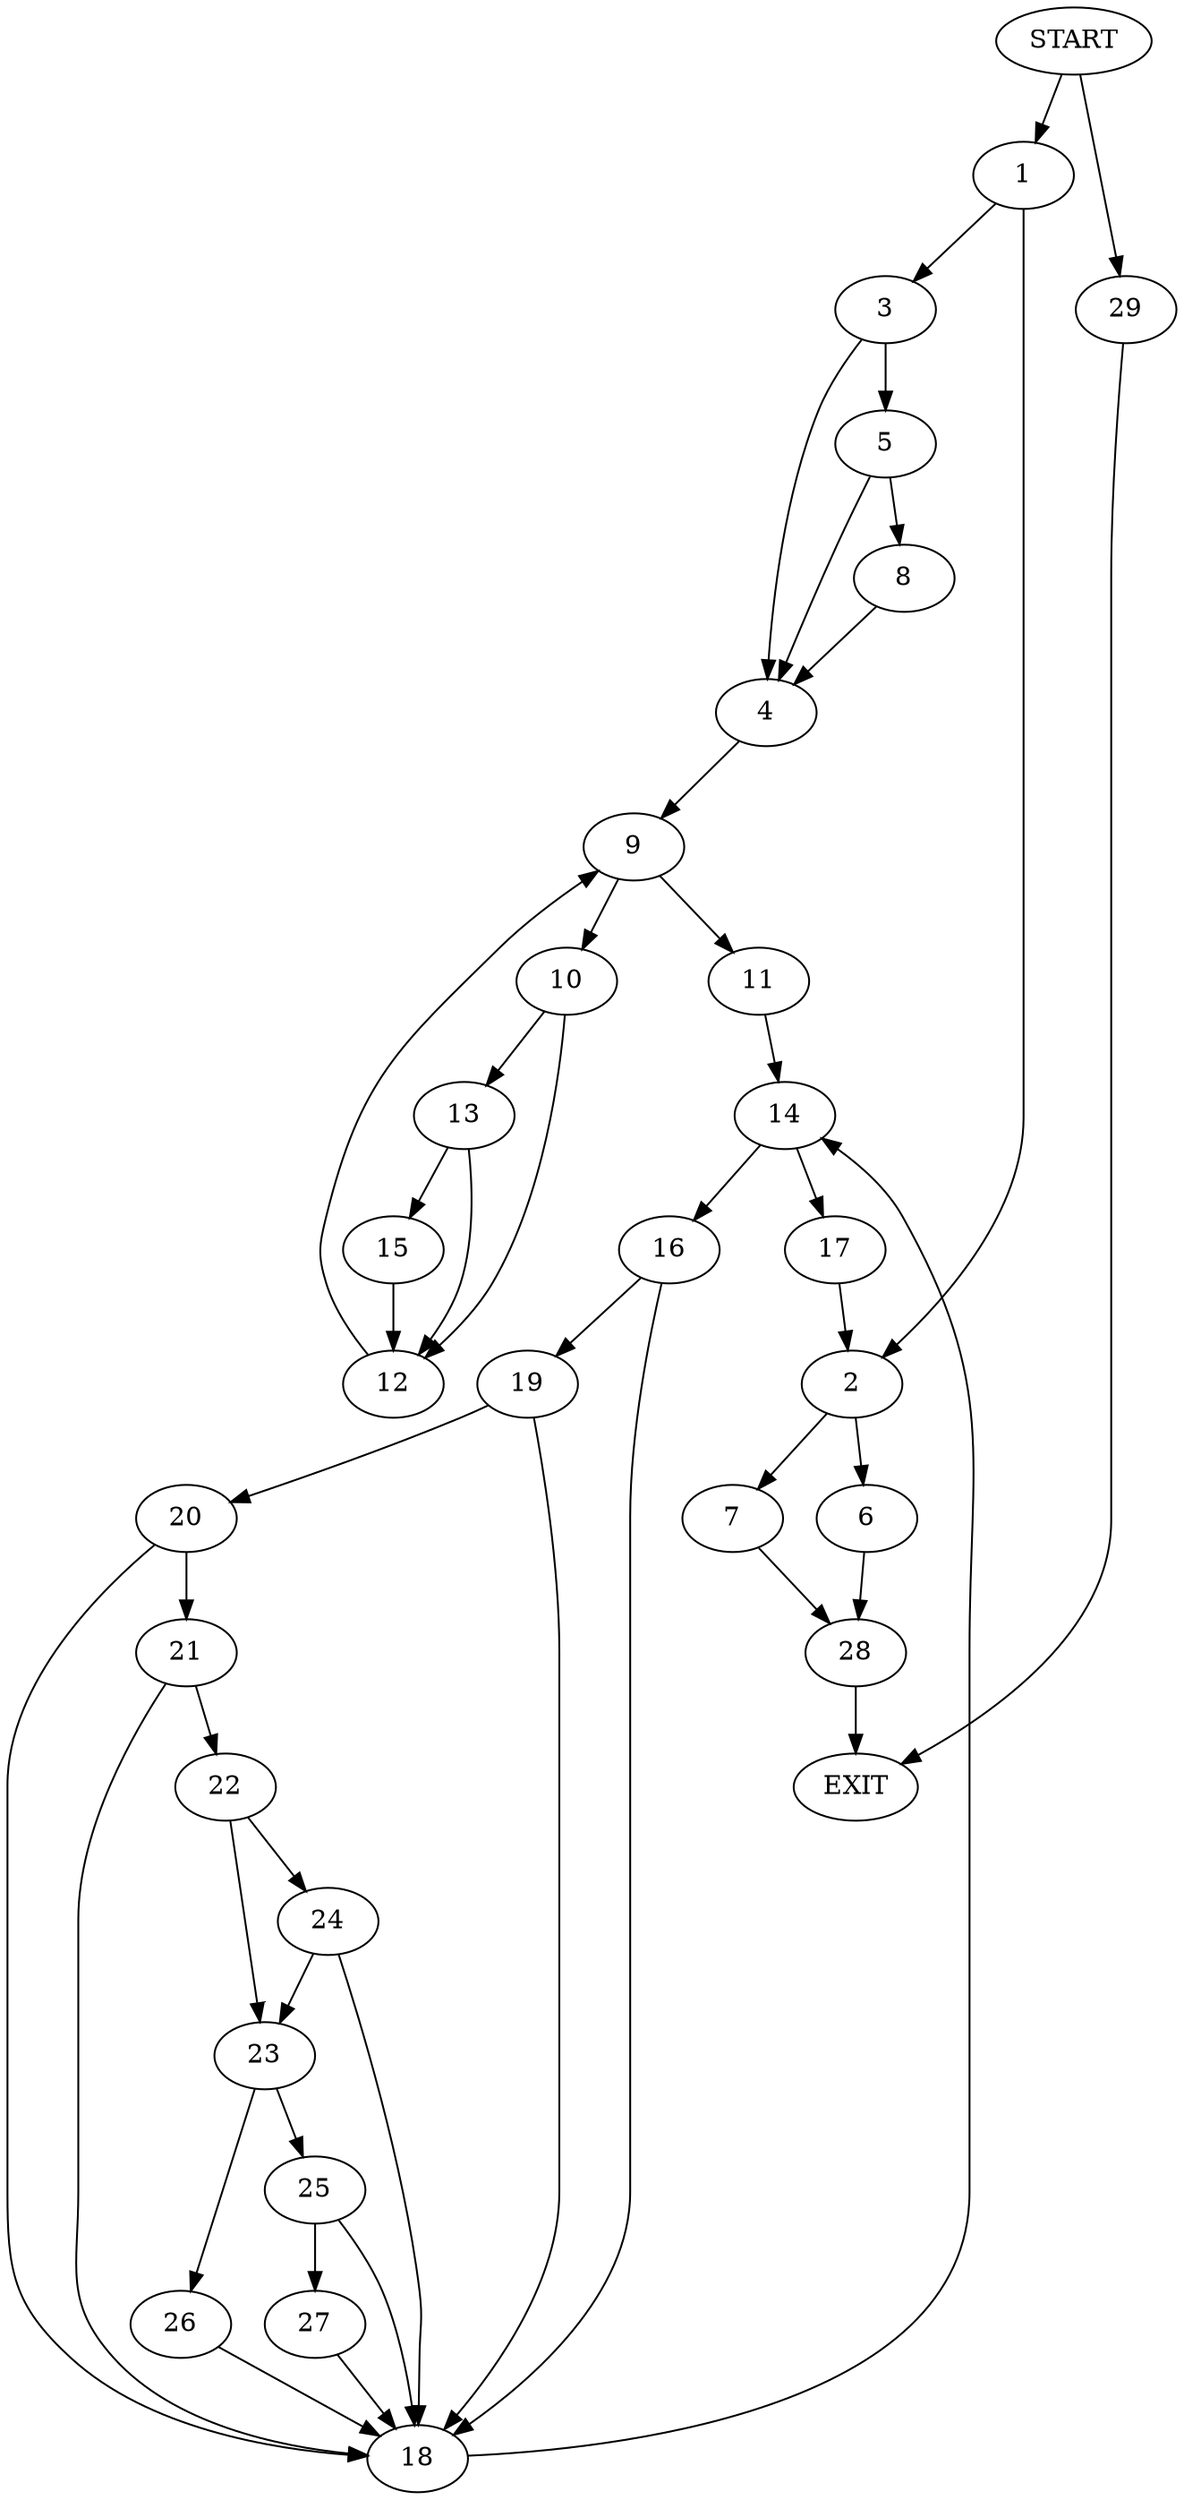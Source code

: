 digraph {
0 [label="START"]
30 [label="EXIT"]
0 -> 1
1 -> 2
1 -> 3
3 -> 4
3 -> 5
2 -> 6
2 -> 7
5 -> 4
5 -> 8
4 -> 9
8 -> 4
9 -> 10
9 -> 11
10 -> 12
10 -> 13
11 -> 14
12 -> 9
13 -> 15
13 -> 12
15 -> 12
14 -> 16
14 -> 17
17 -> 2
16 -> 18
16 -> 19
18 -> 14
19 -> 18
19 -> 20
20 -> 18
20 -> 21
21 -> 18
21 -> 22
22 -> 23
22 -> 24
23 -> 25
23 -> 26
24 -> 18
24 -> 23
26 -> 18
25 -> 27
25 -> 18
27 -> 18
6 -> 28
7 -> 28
28 -> 30
0 -> 29
29 -> 30
}
